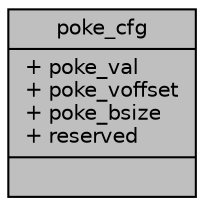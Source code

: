 digraph "poke_cfg"
{
 // INTERACTIVE_SVG=YES
 // LATEX_PDF_SIZE
  bgcolor="transparent";
  edge [fontname="Helvetica",fontsize="10",labelfontname="Helvetica",labelfontsize="10"];
  node [fontname="Helvetica",fontsize="10",shape=record];
  Node1 [label="{poke_cfg\n|+ poke_val\l+ poke_voffset\l+ poke_bsize\l+ reserved\l|}",height=0.2,width=0.4,color="black", fillcolor="grey75", style="filled", fontcolor="black",tooltip=" "];
}
